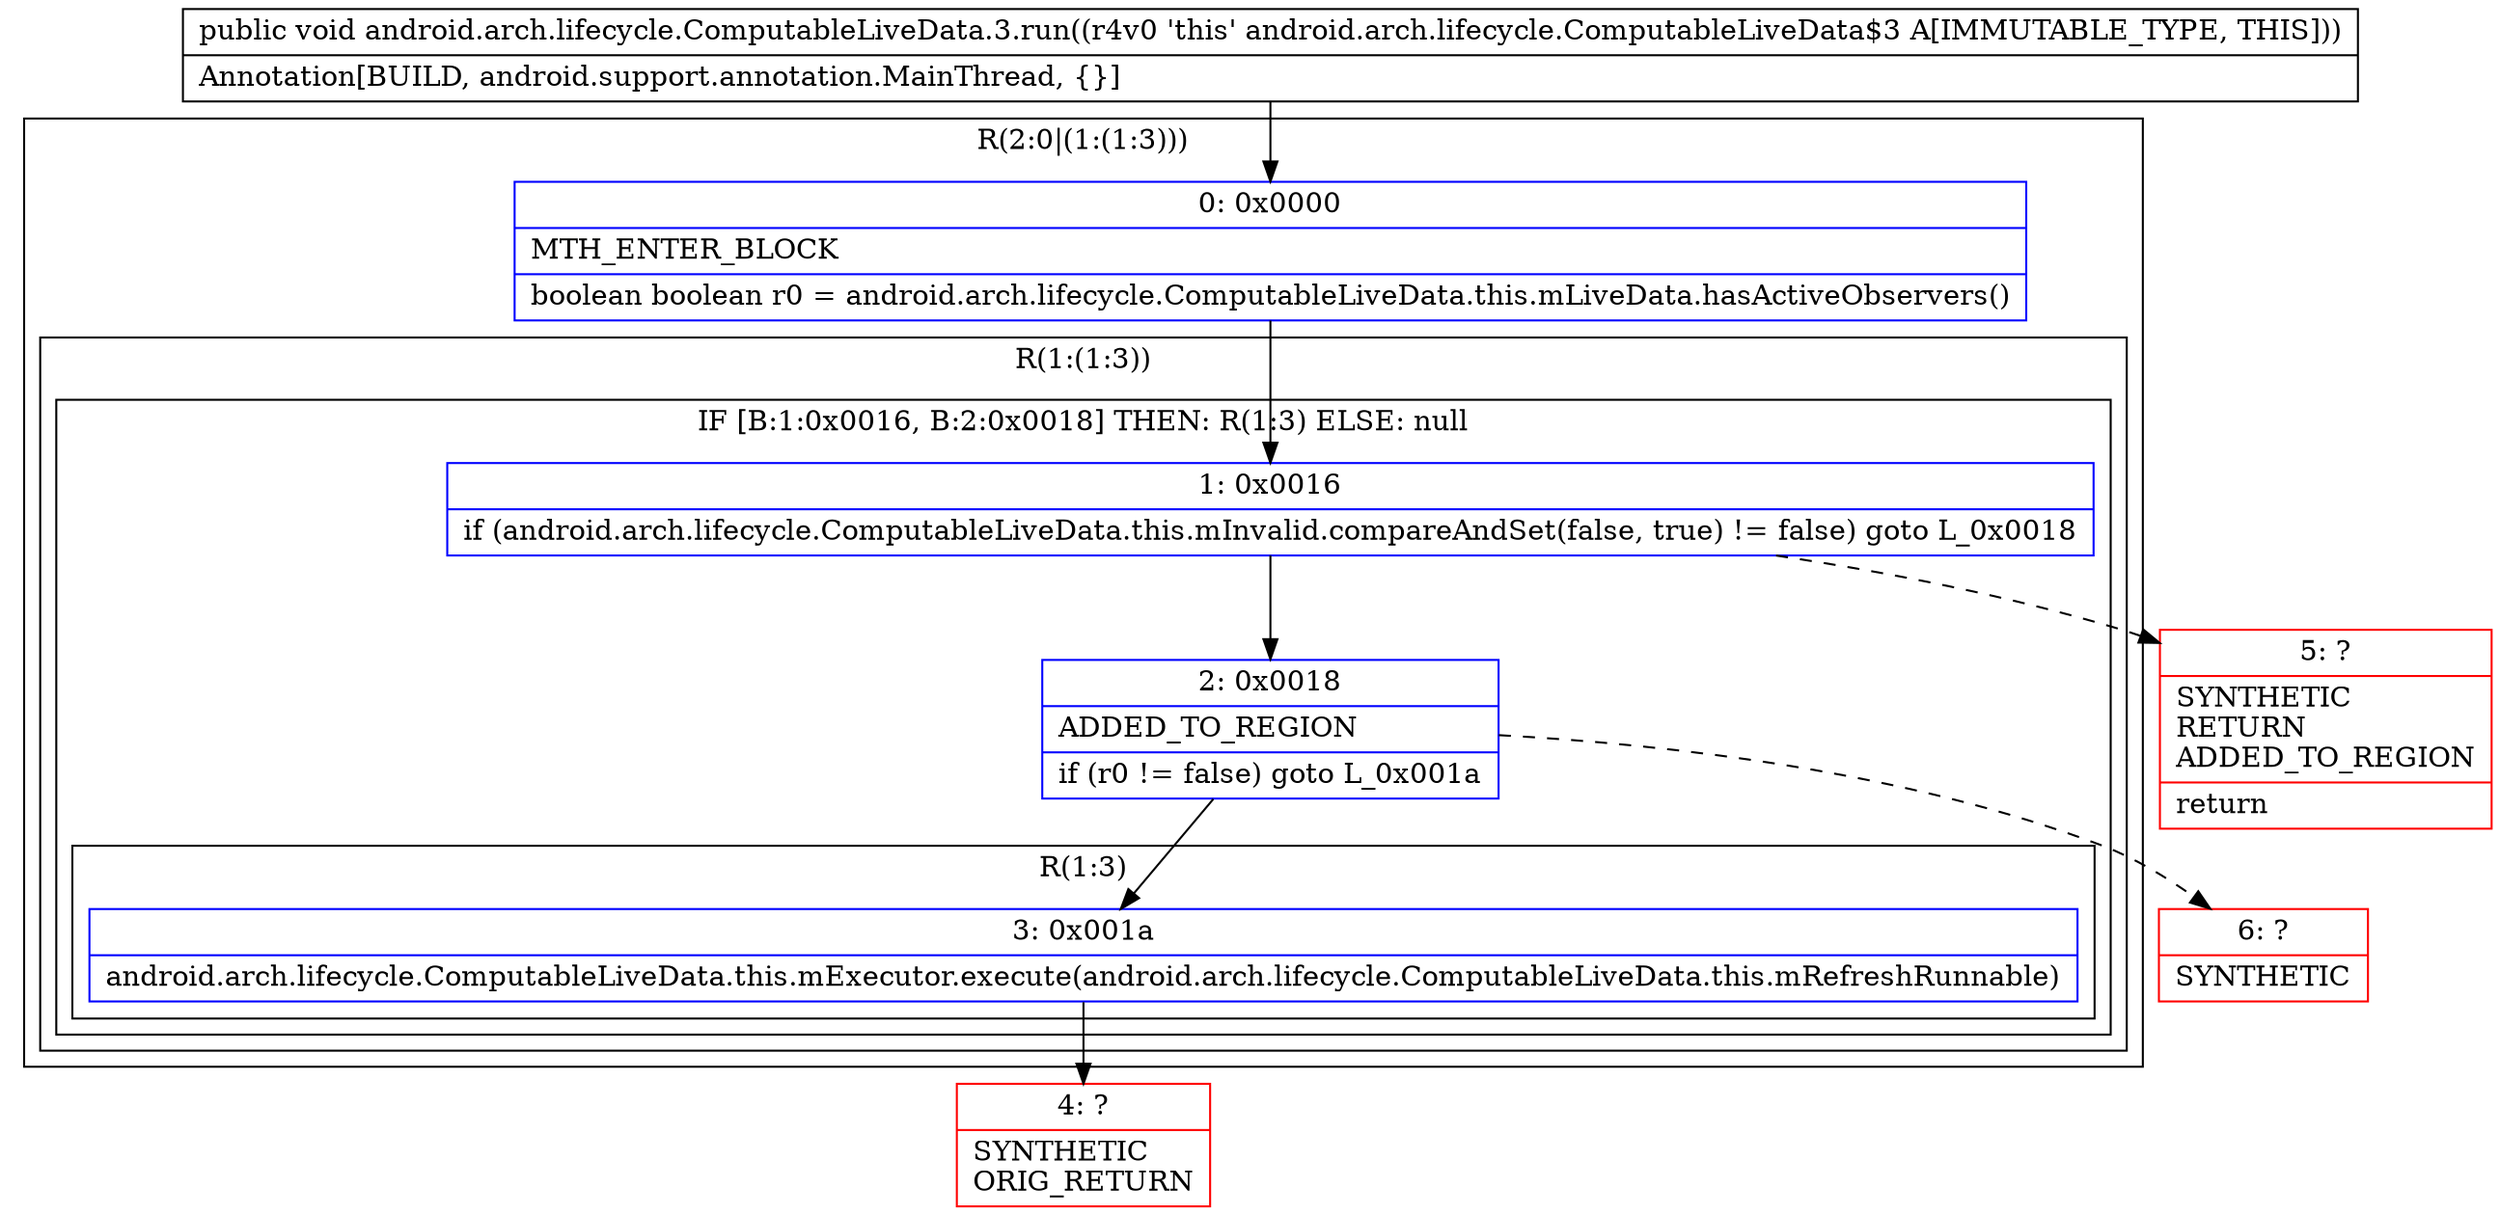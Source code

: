 digraph "CFG forandroid.arch.lifecycle.ComputableLiveData.3.run()V" {
subgraph cluster_Region_641224542 {
label = "R(2:0|(1:(1:3)))";
node [shape=record,color=blue];
Node_0 [shape=record,label="{0\:\ 0x0000|MTH_ENTER_BLOCK\l|boolean boolean r0 = android.arch.lifecycle.ComputableLiveData.this.mLiveData.hasActiveObservers()\l}"];
subgraph cluster_Region_1739986436 {
label = "R(1:(1:3))";
node [shape=record,color=blue];
subgraph cluster_IfRegion_1654202609 {
label = "IF [B:1:0x0016, B:2:0x0018] THEN: R(1:3) ELSE: null";
node [shape=record,color=blue];
Node_1 [shape=record,label="{1\:\ 0x0016|if (android.arch.lifecycle.ComputableLiveData.this.mInvalid.compareAndSet(false, true) != false) goto L_0x0018\l}"];
Node_2 [shape=record,label="{2\:\ 0x0018|ADDED_TO_REGION\l|if (r0 != false) goto L_0x001a\l}"];
subgraph cluster_Region_409950402 {
label = "R(1:3)";
node [shape=record,color=blue];
Node_3 [shape=record,label="{3\:\ 0x001a|android.arch.lifecycle.ComputableLiveData.this.mExecutor.execute(android.arch.lifecycle.ComputableLiveData.this.mRefreshRunnable)\l}"];
}
}
}
}
Node_4 [shape=record,color=red,label="{4\:\ ?|SYNTHETIC\lORIG_RETURN\l}"];
Node_5 [shape=record,color=red,label="{5\:\ ?|SYNTHETIC\lRETURN\lADDED_TO_REGION\l|return\l}"];
Node_6 [shape=record,color=red,label="{6\:\ ?|SYNTHETIC\l}"];
MethodNode[shape=record,label="{public void android.arch.lifecycle.ComputableLiveData.3.run((r4v0 'this' android.arch.lifecycle.ComputableLiveData$3 A[IMMUTABLE_TYPE, THIS]))  | Annotation[BUILD, android.support.annotation.MainThread, \{\}]\l}"];
MethodNode -> Node_0;
Node_0 -> Node_1;
Node_1 -> Node_2;
Node_1 -> Node_5[style=dashed];
Node_2 -> Node_3;
Node_2 -> Node_6[style=dashed];
Node_3 -> Node_4;
}

